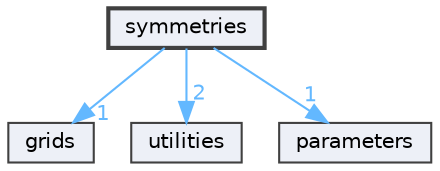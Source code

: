 digraph "symmetries"
{
 // INTERACTIVE_SVG=YES
 // LATEX_PDF_SIZE
  bgcolor="transparent";
  edge [fontname=Helvetica,fontsize=10,labelfontname=Helvetica,labelfontsize=10];
  node [fontname=Helvetica,fontsize=10,shape=box,height=0.2,width=0.4];
  compound=true
  dir_3e5922525fa33f19479cfde15131040f [label="symmetries", fillcolor="#edf0f7", color="grey25", style="filled,bold", URL="dir_3e5922525fa33f19479cfde15131040f.html",tooltip=""];
  dir_15107c8e7a0cc6e02ee0f5189f1c1343 [label="grids", fillcolor="#edf0f7", color="grey25", style="filled", URL="dir_15107c8e7a0cc6e02ee0f5189f1c1343.html",tooltip=""];
  dir_df38b2a5d584e0f6066b4518b95c638b [label="utilities", fillcolor="#edf0f7", color="grey25", style="filled", URL="dir_df38b2a5d584e0f6066b4518b95c638b.html",tooltip=""];
  dir_71fd758a6a15c08fe6e53029e0ced71d [label="parameters", fillcolor="#edf0f7", color="grey25", style="filled", URL="dir_71fd758a6a15c08fe6e53029e0ced71d.html",tooltip=""];
  dir_3e5922525fa33f19479cfde15131040f->dir_15107c8e7a0cc6e02ee0f5189f1c1343 [headlabel="1", labeldistance=1.5 headhref="dir_000016_000005.html" href="dir_000016_000005.html" color="steelblue1" fontcolor="steelblue1"];
  dir_3e5922525fa33f19479cfde15131040f->dir_71fd758a6a15c08fe6e53029e0ced71d [headlabel="1", labeldistance=1.5 headhref="dir_000016_000013.html" href="dir_000016_000013.html" color="steelblue1" fontcolor="steelblue1"];
  dir_3e5922525fa33f19479cfde15131040f->dir_df38b2a5d584e0f6066b4518b95c638b [headlabel="2", labeldistance=1.5 headhref="dir_000016_000018.html" href="dir_000016_000018.html" color="steelblue1" fontcolor="steelblue1"];
}
